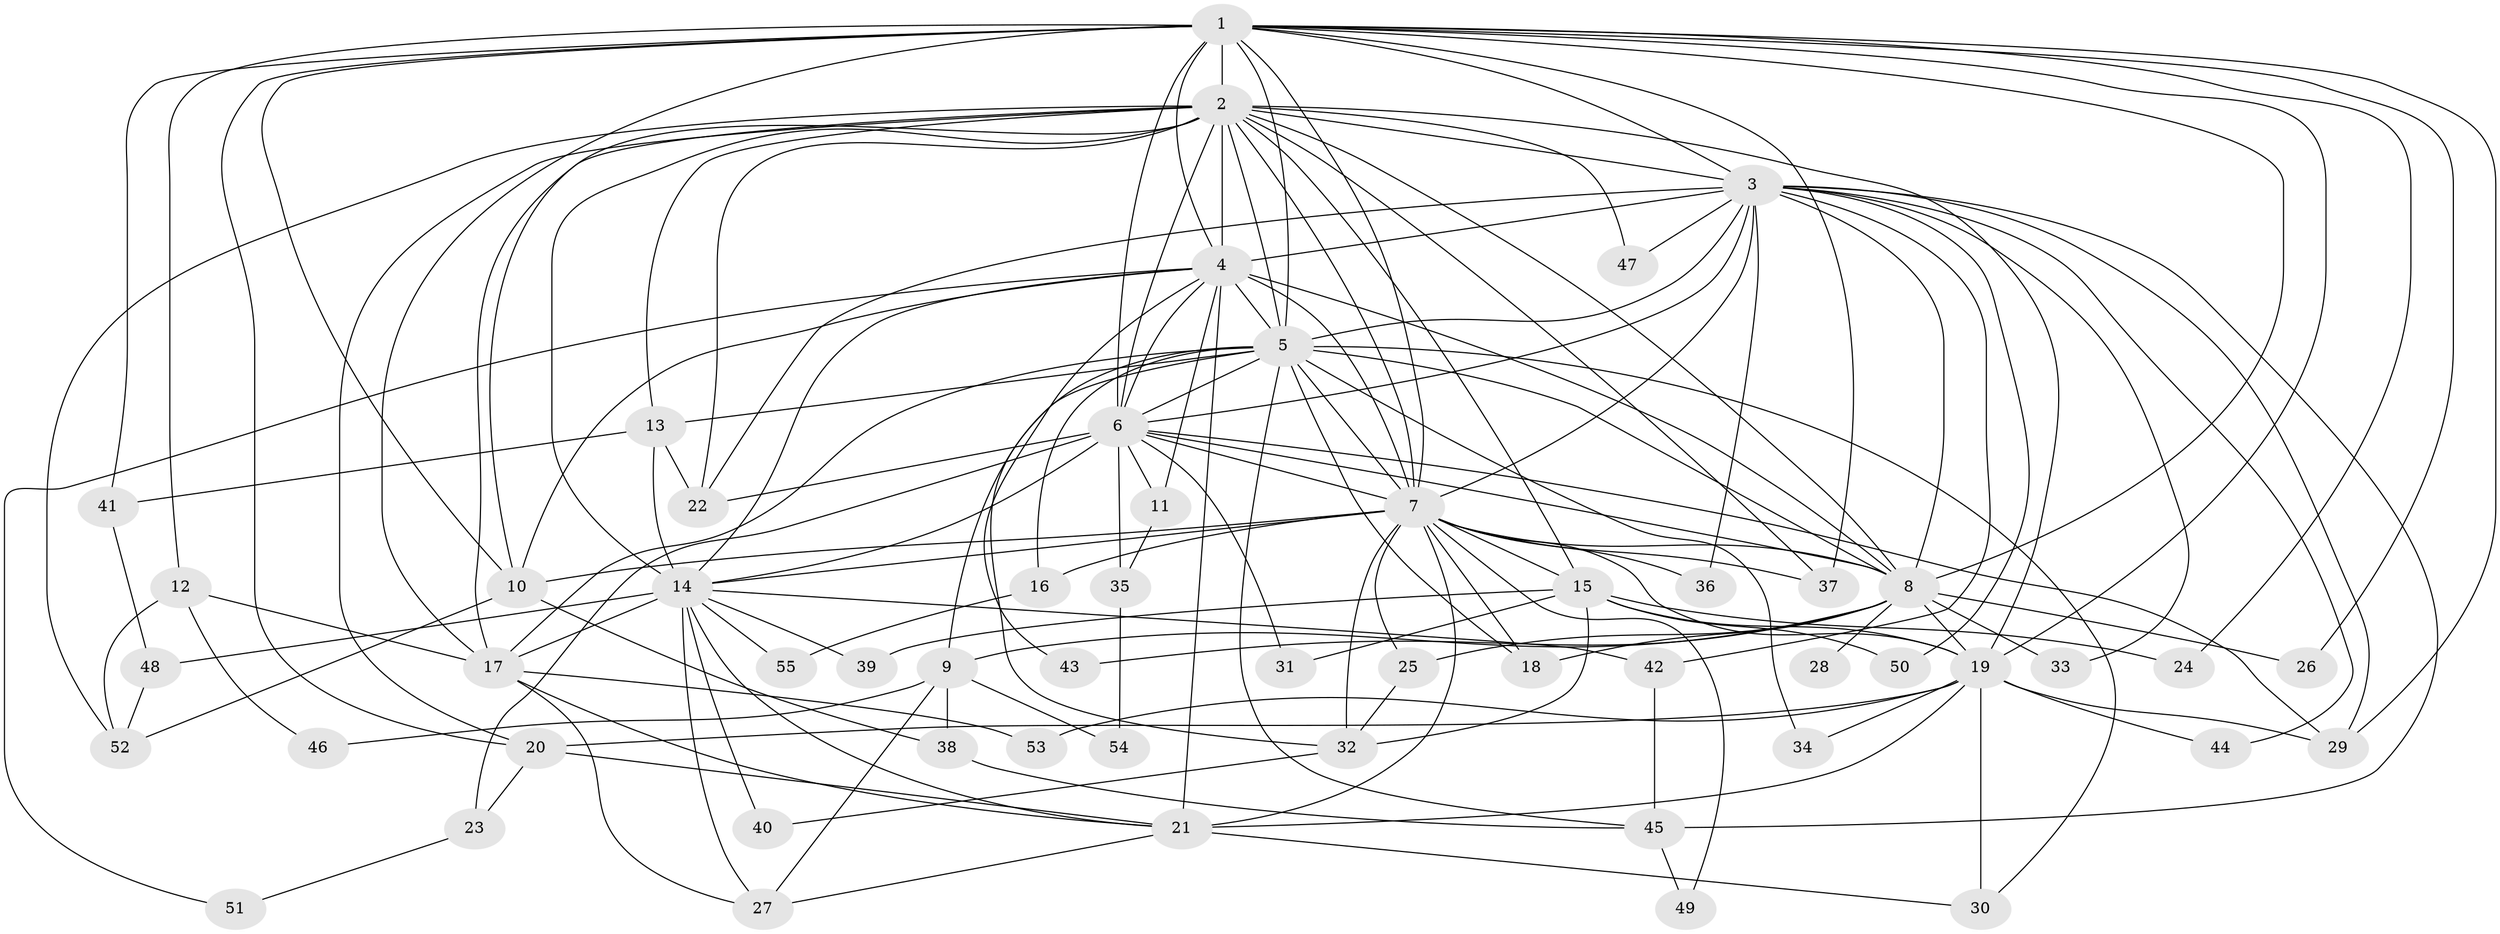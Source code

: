 // original degree distribution, {21: 0.00909090909090909, 31: 0.00909090909090909, 20: 0.02727272727272727, 17: 0.00909090909090909, 15: 0.00909090909090909, 18: 0.00909090909090909, 24: 0.00909090909090909, 19: 0.00909090909090909, 6: 0.03636363636363636, 4: 0.045454545454545456, 5: 0.05454545454545454, 3: 0.2636363636363636, 2: 0.4909090909090909, 8: 0.01818181818181818}
// Generated by graph-tools (version 1.1) at 2025/35/03/09/25 02:35:10]
// undirected, 55 vertices, 151 edges
graph export_dot {
graph [start="1"]
  node [color=gray90,style=filled];
  1;
  2;
  3;
  4;
  5;
  6;
  7;
  8;
  9;
  10;
  11;
  12;
  13;
  14;
  15;
  16;
  17;
  18;
  19;
  20;
  21;
  22;
  23;
  24;
  25;
  26;
  27;
  28;
  29;
  30;
  31;
  32;
  33;
  34;
  35;
  36;
  37;
  38;
  39;
  40;
  41;
  42;
  43;
  44;
  45;
  46;
  47;
  48;
  49;
  50;
  51;
  52;
  53;
  54;
  55;
  1 -- 2 [weight=3.0];
  1 -- 3 [weight=2.0];
  1 -- 4 [weight=3.0];
  1 -- 5 [weight=1.0];
  1 -- 6 [weight=1.0];
  1 -- 7 [weight=1.0];
  1 -- 8 [weight=1.0];
  1 -- 10 [weight=1.0];
  1 -- 12 [weight=2.0];
  1 -- 17 [weight=1.0];
  1 -- 19 [weight=2.0];
  1 -- 20 [weight=1.0];
  1 -- 24 [weight=1.0];
  1 -- 26 [weight=1.0];
  1 -- 29 [weight=1.0];
  1 -- 37 [weight=1.0];
  1 -- 41 [weight=1.0];
  2 -- 3 [weight=2.0];
  2 -- 4 [weight=5.0];
  2 -- 5 [weight=3.0];
  2 -- 6 [weight=2.0];
  2 -- 7 [weight=2.0];
  2 -- 8 [weight=2.0];
  2 -- 10 [weight=1.0];
  2 -- 13 [weight=1.0];
  2 -- 14 [weight=14.0];
  2 -- 15 [weight=1.0];
  2 -- 17 [weight=1.0];
  2 -- 19 [weight=2.0];
  2 -- 20 [weight=2.0];
  2 -- 22 [weight=2.0];
  2 -- 37 [weight=1.0];
  2 -- 47 [weight=2.0];
  2 -- 52 [weight=1.0];
  3 -- 4 [weight=2.0];
  3 -- 5 [weight=1.0];
  3 -- 6 [weight=1.0];
  3 -- 7 [weight=2.0];
  3 -- 8 [weight=1.0];
  3 -- 22 [weight=1.0];
  3 -- 29 [weight=1.0];
  3 -- 33 [weight=1.0];
  3 -- 36 [weight=1.0];
  3 -- 42 [weight=1.0];
  3 -- 44 [weight=1.0];
  3 -- 45 [weight=1.0];
  3 -- 47 [weight=1.0];
  3 -- 50 [weight=1.0];
  4 -- 5 [weight=2.0];
  4 -- 6 [weight=2.0];
  4 -- 7 [weight=2.0];
  4 -- 8 [weight=3.0];
  4 -- 10 [weight=1.0];
  4 -- 11 [weight=1.0];
  4 -- 14 [weight=1.0];
  4 -- 21 [weight=5.0];
  4 -- 43 [weight=1.0];
  4 -- 51 [weight=1.0];
  5 -- 6 [weight=2.0];
  5 -- 7 [weight=1.0];
  5 -- 8 [weight=1.0];
  5 -- 9 [weight=1.0];
  5 -- 13 [weight=1.0];
  5 -- 16 [weight=1.0];
  5 -- 17 [weight=1.0];
  5 -- 18 [weight=1.0];
  5 -- 30 [weight=1.0];
  5 -- 32 [weight=1.0];
  5 -- 34 [weight=1.0];
  5 -- 45 [weight=1.0];
  6 -- 7 [weight=1.0];
  6 -- 8 [weight=1.0];
  6 -- 11 [weight=1.0];
  6 -- 14 [weight=2.0];
  6 -- 22 [weight=1.0];
  6 -- 23 [weight=1.0];
  6 -- 29 [weight=1.0];
  6 -- 31 [weight=1.0];
  6 -- 35 [weight=1.0];
  7 -- 8 [weight=1.0];
  7 -- 10 [weight=1.0];
  7 -- 14 [weight=3.0];
  7 -- 15 [weight=1.0];
  7 -- 16 [weight=1.0];
  7 -- 18 [weight=1.0];
  7 -- 19 [weight=1.0];
  7 -- 21 [weight=1.0];
  7 -- 25 [weight=1.0];
  7 -- 32 [weight=1.0];
  7 -- 36 [weight=1.0];
  7 -- 37 [weight=1.0];
  7 -- 49 [weight=1.0];
  8 -- 9 [weight=1.0];
  8 -- 18 [weight=1.0];
  8 -- 19 [weight=1.0];
  8 -- 25 [weight=1.0];
  8 -- 26 [weight=1.0];
  8 -- 28 [weight=1.0];
  8 -- 33 [weight=1.0];
  8 -- 43 [weight=1.0];
  9 -- 27 [weight=1.0];
  9 -- 38 [weight=1.0];
  9 -- 46 [weight=1.0];
  9 -- 54 [weight=1.0];
  10 -- 38 [weight=1.0];
  10 -- 52 [weight=1.0];
  11 -- 35 [weight=1.0];
  12 -- 17 [weight=2.0];
  12 -- 46 [weight=1.0];
  12 -- 52 [weight=1.0];
  13 -- 14 [weight=1.0];
  13 -- 22 [weight=1.0];
  13 -- 41 [weight=1.0];
  14 -- 17 [weight=1.0];
  14 -- 21 [weight=1.0];
  14 -- 27 [weight=1.0];
  14 -- 39 [weight=1.0];
  14 -- 40 [weight=1.0];
  14 -- 42 [weight=1.0];
  14 -- 48 [weight=1.0];
  14 -- 55 [weight=1.0];
  15 -- 19 [weight=1.0];
  15 -- 24 [weight=1.0];
  15 -- 31 [weight=1.0];
  15 -- 32 [weight=1.0];
  15 -- 39 [weight=1.0];
  15 -- 50 [weight=1.0];
  16 -- 55 [weight=1.0];
  17 -- 21 [weight=1.0];
  17 -- 27 [weight=1.0];
  17 -- 53 [weight=1.0];
  19 -- 20 [weight=1.0];
  19 -- 21 [weight=1.0];
  19 -- 29 [weight=1.0];
  19 -- 30 [weight=1.0];
  19 -- 34 [weight=1.0];
  19 -- 44 [weight=1.0];
  19 -- 53 [weight=1.0];
  20 -- 21 [weight=1.0];
  20 -- 23 [weight=1.0];
  21 -- 27 [weight=1.0];
  21 -- 30 [weight=1.0];
  23 -- 51 [weight=1.0];
  25 -- 32 [weight=1.0];
  32 -- 40 [weight=1.0];
  35 -- 54 [weight=1.0];
  38 -- 45 [weight=1.0];
  41 -- 48 [weight=1.0];
  42 -- 45 [weight=1.0];
  45 -- 49 [weight=1.0];
  48 -- 52 [weight=1.0];
}

